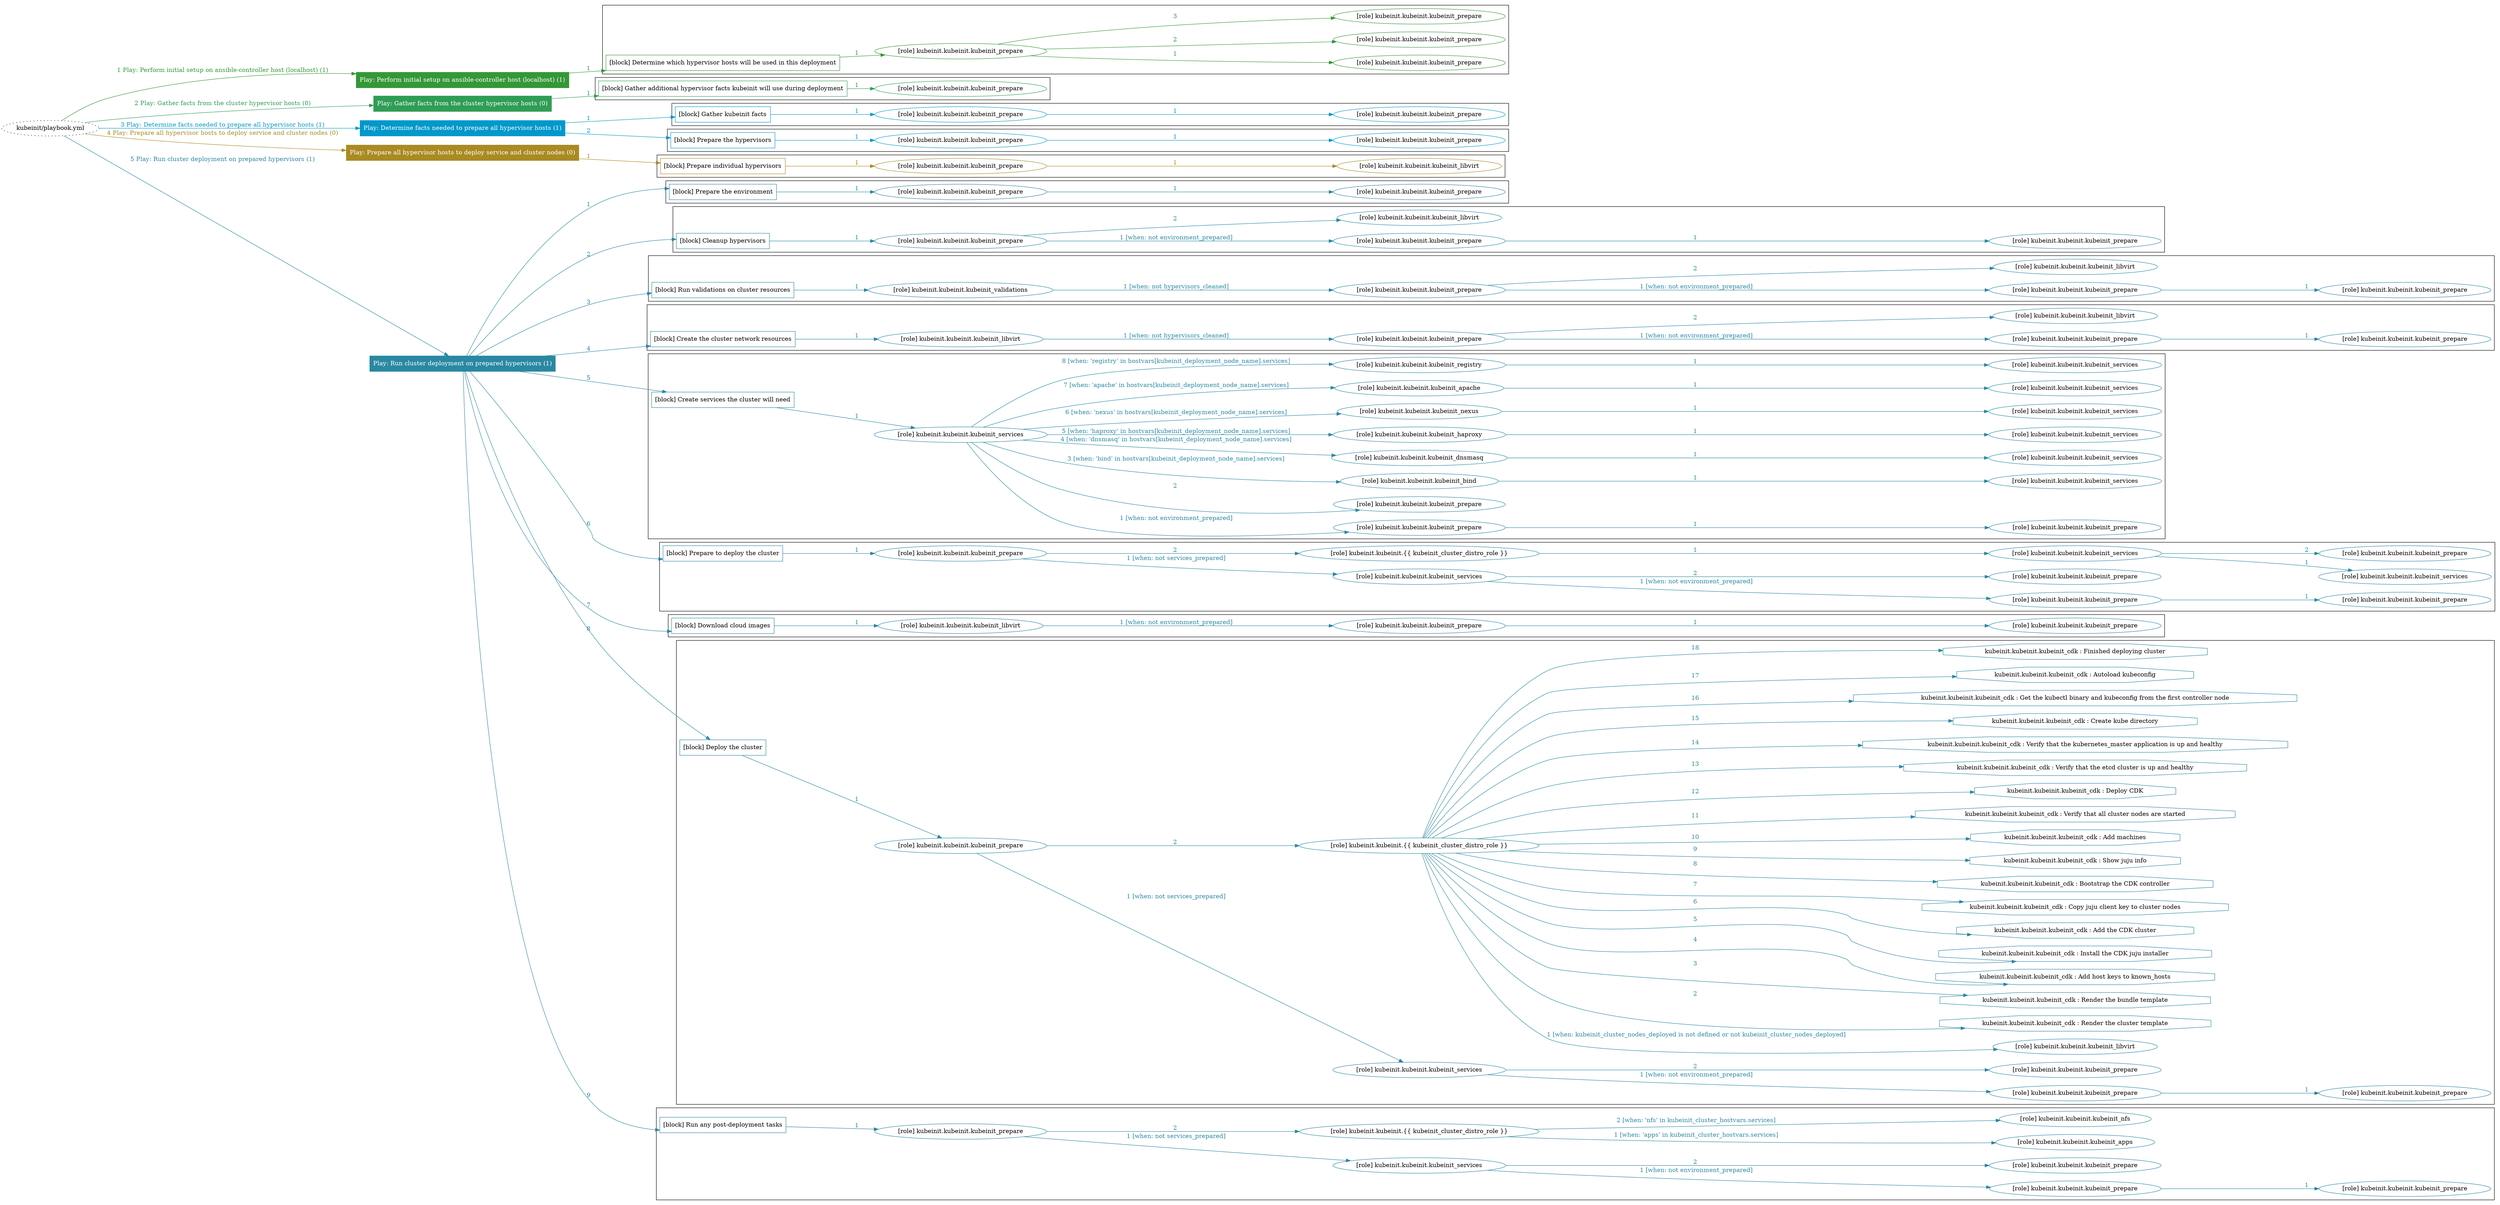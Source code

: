digraph {
	graph [concentrate=true ordering=in rankdir=LR ratio=fill]
	edge [esep=5 sep=10]
	"kubeinit/playbook.yml" [URL="/home/runner/work/kubeinit/kubeinit/kubeinit/playbook.yml" id=playbook_8eaa8357 style=dotted]
	"kubeinit/playbook.yml" -> play_f2c70545 [label="1 Play: Perform initial setup on ansible-controller host (localhost) (1)" color="#349836" fontcolor="#349836" id=edge_playbook_8eaa8357_play_f2c70545 labeltooltip="1 Play: Perform initial setup on ansible-controller host (localhost) (1)" tooltip="1 Play: Perform initial setup on ansible-controller host (localhost) (1)"]
	subgraph "Play: Perform initial setup on ansible-controller host (localhost) (1)" {
		play_f2c70545 [label="Play: Perform initial setup on ansible-controller host (localhost) (1)" URL="/home/runner/work/kubeinit/kubeinit/kubeinit/playbook.yml" color="#349836" fontcolor="#ffffff" id=play_f2c70545 shape=box style=filled tooltip=localhost]
		play_f2c70545 -> block_1b493d15 [label=1 color="#349836" fontcolor="#349836" id=edge_1_play_f2c70545_block_1b493d15 labeltooltip=1 tooltip=1]
		subgraph cluster_block_1b493d15 {
			block_1b493d15 [label="[block] Determine which hypervisor hosts will be used in this deployment" URL="/home/runner/work/kubeinit/kubeinit/kubeinit/playbook.yml" color="#349836" id=block_1b493d15 labeltooltip="Determine which hypervisor hosts will be used in this deployment" shape=box tooltip="Determine which hypervisor hosts will be used in this deployment"]
			block_1b493d15 -> role_abe9b29e [label="1 " color="#349836" fontcolor="#349836" id=edge_1_block_1b493d15_role_abe9b29e labeltooltip="1 " tooltip="1 "]
			subgraph "kubeinit.kubeinit.kubeinit_prepare" {
				role_abe9b29e [label="[role] kubeinit.kubeinit.kubeinit_prepare" URL="/home/runner/work/kubeinit/kubeinit/kubeinit/playbook.yml" color="#349836" id=role_abe9b29e tooltip="kubeinit.kubeinit.kubeinit_prepare"]
				role_abe9b29e -> role_f6e600d2 [label="1 " color="#349836" fontcolor="#349836" id=edge_1_role_abe9b29e_role_f6e600d2 labeltooltip="1 " tooltip="1 "]
				subgraph "kubeinit.kubeinit.kubeinit_prepare" {
					role_f6e600d2 [label="[role] kubeinit.kubeinit.kubeinit_prepare" URL="/home/runner/.ansible/collections/ansible_collections/kubeinit/kubeinit/roles/kubeinit_prepare/tasks/build_hypervisors_group.yml" color="#349836" id=role_f6e600d2 tooltip="kubeinit.kubeinit.kubeinit_prepare"]
				}
				role_abe9b29e -> role_5c3c893a [label="2 " color="#349836" fontcolor="#349836" id=edge_2_role_abe9b29e_role_5c3c893a labeltooltip="2 " tooltip="2 "]
				subgraph "kubeinit.kubeinit.kubeinit_prepare" {
					role_5c3c893a [label="[role] kubeinit.kubeinit.kubeinit_prepare" URL="/home/runner/.ansible/collections/ansible_collections/kubeinit/kubeinit/roles/kubeinit_prepare/tasks/build_hypervisors_group.yml" color="#349836" id=role_5c3c893a tooltip="kubeinit.kubeinit.kubeinit_prepare"]
				}
				role_abe9b29e -> role_91df1a82 [label="3 " color="#349836" fontcolor="#349836" id=edge_3_role_abe9b29e_role_91df1a82 labeltooltip="3 " tooltip="3 "]
				subgraph "kubeinit.kubeinit.kubeinit_prepare" {
					role_91df1a82 [label="[role] kubeinit.kubeinit.kubeinit_prepare" URL="/home/runner/.ansible/collections/ansible_collections/kubeinit/kubeinit/roles/kubeinit_prepare/tasks/build_hypervisors_group.yml" color="#349836" id=role_91df1a82 tooltip="kubeinit.kubeinit.kubeinit_prepare"]
				}
			}
		}
	}
	"kubeinit/playbook.yml" -> play_9034e1bf [label="2 Play: Gather facts from the cluster hypervisor hosts (0)" color="#2f9d55" fontcolor="#2f9d55" id=edge_playbook_8eaa8357_play_9034e1bf labeltooltip="2 Play: Gather facts from the cluster hypervisor hosts (0)" tooltip="2 Play: Gather facts from the cluster hypervisor hosts (0)"]
	subgraph "Play: Gather facts from the cluster hypervisor hosts (0)" {
		play_9034e1bf [label="Play: Gather facts from the cluster hypervisor hosts (0)" URL="/home/runner/work/kubeinit/kubeinit/kubeinit/playbook.yml" color="#2f9d55" fontcolor="#ffffff" id=play_9034e1bf shape=box style=filled tooltip="Play: Gather facts from the cluster hypervisor hosts (0)"]
		play_9034e1bf -> block_d4cf575c [label=1 color="#2f9d55" fontcolor="#2f9d55" id=edge_1_play_9034e1bf_block_d4cf575c labeltooltip=1 tooltip=1]
		subgraph cluster_block_d4cf575c {
			block_d4cf575c [label="[block] Gather additional hypervisor facts kubeinit will use during deployment" URL="/home/runner/work/kubeinit/kubeinit/kubeinit/playbook.yml" color="#2f9d55" id=block_d4cf575c labeltooltip="Gather additional hypervisor facts kubeinit will use during deployment" shape=box tooltip="Gather additional hypervisor facts kubeinit will use during deployment"]
			block_d4cf575c -> role_c55b62de [label="1 " color="#2f9d55" fontcolor="#2f9d55" id=edge_1_block_d4cf575c_role_c55b62de labeltooltip="1 " tooltip="1 "]
			subgraph "kubeinit.kubeinit.kubeinit_prepare" {
				role_c55b62de [label="[role] kubeinit.kubeinit.kubeinit_prepare" URL="/home/runner/work/kubeinit/kubeinit/kubeinit/playbook.yml" color="#2f9d55" id=role_c55b62de tooltip="kubeinit.kubeinit.kubeinit_prepare"]
			}
		}
	}
	"kubeinit/playbook.yml" -> play_7ece6f33 [label="3 Play: Determine facts needed to prepare all hypervisor hosts (1)" color="#0198cb" fontcolor="#0198cb" id=edge_playbook_8eaa8357_play_7ece6f33 labeltooltip="3 Play: Determine facts needed to prepare all hypervisor hosts (1)" tooltip="3 Play: Determine facts needed to prepare all hypervisor hosts (1)"]
	subgraph "Play: Determine facts needed to prepare all hypervisor hosts (1)" {
		play_7ece6f33 [label="Play: Determine facts needed to prepare all hypervisor hosts (1)" URL="/home/runner/work/kubeinit/kubeinit/kubeinit/playbook.yml" color="#0198cb" fontcolor="#ffffff" id=play_7ece6f33 shape=box style=filled tooltip=localhost]
		play_7ece6f33 -> block_2478ac7a [label=1 color="#0198cb" fontcolor="#0198cb" id=edge_1_play_7ece6f33_block_2478ac7a labeltooltip=1 tooltip=1]
		subgraph cluster_block_2478ac7a {
			block_2478ac7a [label="[block] Gather kubeinit facts" URL="/home/runner/work/kubeinit/kubeinit/kubeinit/playbook.yml" color="#0198cb" id=block_2478ac7a labeltooltip="Gather kubeinit facts" shape=box tooltip="Gather kubeinit facts"]
			block_2478ac7a -> role_eadd4dc2 [label="1 " color="#0198cb" fontcolor="#0198cb" id=edge_1_block_2478ac7a_role_eadd4dc2 labeltooltip="1 " tooltip="1 "]
			subgraph "kubeinit.kubeinit.kubeinit_prepare" {
				role_eadd4dc2 [label="[role] kubeinit.kubeinit.kubeinit_prepare" URL="/home/runner/work/kubeinit/kubeinit/kubeinit/playbook.yml" color="#0198cb" id=role_eadd4dc2 tooltip="kubeinit.kubeinit.kubeinit_prepare"]
				role_eadd4dc2 -> role_7b9eb1dd [label="1 " color="#0198cb" fontcolor="#0198cb" id=edge_1_role_eadd4dc2_role_7b9eb1dd labeltooltip="1 " tooltip="1 "]
				subgraph "kubeinit.kubeinit.kubeinit_prepare" {
					role_7b9eb1dd [label="[role] kubeinit.kubeinit.kubeinit_prepare" URL="/home/runner/.ansible/collections/ansible_collections/kubeinit/kubeinit/roles/kubeinit_prepare/tasks/gather_kubeinit_facts.yml" color="#0198cb" id=role_7b9eb1dd tooltip="kubeinit.kubeinit.kubeinit_prepare"]
				}
			}
		}
		play_7ece6f33 -> block_b18593ee [label=2 color="#0198cb" fontcolor="#0198cb" id=edge_2_play_7ece6f33_block_b18593ee labeltooltip=2 tooltip=2]
		subgraph cluster_block_b18593ee {
			block_b18593ee [label="[block] Prepare the hypervisors" URL="/home/runner/work/kubeinit/kubeinit/kubeinit/playbook.yml" color="#0198cb" id=block_b18593ee labeltooltip="Prepare the hypervisors" shape=box tooltip="Prepare the hypervisors"]
			block_b18593ee -> role_9a851952 [label="1 " color="#0198cb" fontcolor="#0198cb" id=edge_1_block_b18593ee_role_9a851952 labeltooltip="1 " tooltip="1 "]
			subgraph "kubeinit.kubeinit.kubeinit_prepare" {
				role_9a851952 [label="[role] kubeinit.kubeinit.kubeinit_prepare" URL="/home/runner/work/kubeinit/kubeinit/kubeinit/playbook.yml" color="#0198cb" id=role_9a851952 tooltip="kubeinit.kubeinit.kubeinit_prepare"]
				role_9a851952 -> role_ac5f3dd2 [label="1 " color="#0198cb" fontcolor="#0198cb" id=edge_1_role_9a851952_role_ac5f3dd2 labeltooltip="1 " tooltip="1 "]
				subgraph "kubeinit.kubeinit.kubeinit_prepare" {
					role_ac5f3dd2 [label="[role] kubeinit.kubeinit.kubeinit_prepare" URL="/home/runner/.ansible/collections/ansible_collections/kubeinit/kubeinit/roles/kubeinit_prepare/tasks/gather_kubeinit_facts.yml" color="#0198cb" id=role_ac5f3dd2 tooltip="kubeinit.kubeinit.kubeinit_prepare"]
				}
			}
		}
	}
	"kubeinit/playbook.yml" -> play_7e5a0f0f [label="4 Play: Prepare all hypervisor hosts to deploy service and cluster nodes (0)" color="#aa8a22" fontcolor="#aa8a22" id=edge_playbook_8eaa8357_play_7e5a0f0f labeltooltip="4 Play: Prepare all hypervisor hosts to deploy service and cluster nodes (0)" tooltip="4 Play: Prepare all hypervisor hosts to deploy service and cluster nodes (0)"]
	subgraph "Play: Prepare all hypervisor hosts to deploy service and cluster nodes (0)" {
		play_7e5a0f0f [label="Play: Prepare all hypervisor hosts to deploy service and cluster nodes (0)" URL="/home/runner/work/kubeinit/kubeinit/kubeinit/playbook.yml" color="#aa8a22" fontcolor="#ffffff" id=play_7e5a0f0f shape=box style=filled tooltip="Play: Prepare all hypervisor hosts to deploy service and cluster nodes (0)"]
		play_7e5a0f0f -> block_011dda3d [label=1 color="#aa8a22" fontcolor="#aa8a22" id=edge_1_play_7e5a0f0f_block_011dda3d labeltooltip=1 tooltip=1]
		subgraph cluster_block_011dda3d {
			block_011dda3d [label="[block] Prepare individual hypervisors" URL="/home/runner/work/kubeinit/kubeinit/kubeinit/playbook.yml" color="#aa8a22" id=block_011dda3d labeltooltip="Prepare individual hypervisors" shape=box tooltip="Prepare individual hypervisors"]
			block_011dda3d -> role_61859ef0 [label="1 " color="#aa8a22" fontcolor="#aa8a22" id=edge_1_block_011dda3d_role_61859ef0 labeltooltip="1 " tooltip="1 "]
			subgraph "kubeinit.kubeinit.kubeinit_prepare" {
				role_61859ef0 [label="[role] kubeinit.kubeinit.kubeinit_prepare" URL="/home/runner/work/kubeinit/kubeinit/kubeinit/playbook.yml" color="#aa8a22" id=role_61859ef0 tooltip="kubeinit.kubeinit.kubeinit_prepare"]
				role_61859ef0 -> role_f6ca7da0 [label="1 " color="#aa8a22" fontcolor="#aa8a22" id=edge_1_role_61859ef0_role_f6ca7da0 labeltooltip="1 " tooltip="1 "]
				subgraph "kubeinit.kubeinit.kubeinit_libvirt" {
					role_f6ca7da0 [label="[role] kubeinit.kubeinit.kubeinit_libvirt" URL="/home/runner/.ansible/collections/ansible_collections/kubeinit/kubeinit/roles/kubeinit_prepare/tasks/prepare_hypervisor.yml" color="#aa8a22" id=role_f6ca7da0 tooltip="kubeinit.kubeinit.kubeinit_libvirt"]
				}
			}
		}
	}
	"kubeinit/playbook.yml" -> play_16dc3b08 [label="5 Play: Run cluster deployment on prepared hypervisors (1)" color="#2a88a2" fontcolor="#2a88a2" id=edge_playbook_8eaa8357_play_16dc3b08 labeltooltip="5 Play: Run cluster deployment on prepared hypervisors (1)" tooltip="5 Play: Run cluster deployment on prepared hypervisors (1)"]
	subgraph "Play: Run cluster deployment on prepared hypervisors (1)" {
		play_16dc3b08 [label="Play: Run cluster deployment on prepared hypervisors (1)" URL="/home/runner/work/kubeinit/kubeinit/kubeinit/playbook.yml" color="#2a88a2" fontcolor="#ffffff" id=play_16dc3b08 shape=box style=filled tooltip=localhost]
		play_16dc3b08 -> block_485f7b40 [label=1 color="#2a88a2" fontcolor="#2a88a2" id=edge_1_play_16dc3b08_block_485f7b40 labeltooltip=1 tooltip=1]
		subgraph cluster_block_485f7b40 {
			block_485f7b40 [label="[block] Prepare the environment" URL="/home/runner/work/kubeinit/kubeinit/kubeinit/playbook.yml" color="#2a88a2" id=block_485f7b40 labeltooltip="Prepare the environment" shape=box tooltip="Prepare the environment"]
			block_485f7b40 -> role_55ae4f74 [label="1 " color="#2a88a2" fontcolor="#2a88a2" id=edge_1_block_485f7b40_role_55ae4f74 labeltooltip="1 " tooltip="1 "]
			subgraph "kubeinit.kubeinit.kubeinit_prepare" {
				role_55ae4f74 [label="[role] kubeinit.kubeinit.kubeinit_prepare" URL="/home/runner/work/kubeinit/kubeinit/kubeinit/playbook.yml" color="#2a88a2" id=role_55ae4f74 tooltip="kubeinit.kubeinit.kubeinit_prepare"]
				role_55ae4f74 -> role_56508544 [label="1 " color="#2a88a2" fontcolor="#2a88a2" id=edge_1_role_55ae4f74_role_56508544 labeltooltip="1 " tooltip="1 "]
				subgraph "kubeinit.kubeinit.kubeinit_prepare" {
					role_56508544 [label="[role] kubeinit.kubeinit.kubeinit_prepare" URL="/home/runner/.ansible/collections/ansible_collections/kubeinit/kubeinit/roles/kubeinit_prepare/tasks/gather_kubeinit_facts.yml" color="#2a88a2" id=role_56508544 tooltip="kubeinit.kubeinit.kubeinit_prepare"]
				}
			}
		}
		play_16dc3b08 -> block_376f3300 [label=2 color="#2a88a2" fontcolor="#2a88a2" id=edge_2_play_16dc3b08_block_376f3300 labeltooltip=2 tooltip=2]
		subgraph cluster_block_376f3300 {
			block_376f3300 [label="[block] Cleanup hypervisors" URL="/home/runner/work/kubeinit/kubeinit/kubeinit/playbook.yml" color="#2a88a2" id=block_376f3300 labeltooltip="Cleanup hypervisors" shape=box tooltip="Cleanup hypervisors"]
			block_376f3300 -> role_0b466bb9 [label="1 " color="#2a88a2" fontcolor="#2a88a2" id=edge_1_block_376f3300_role_0b466bb9 labeltooltip="1 " tooltip="1 "]
			subgraph "kubeinit.kubeinit.kubeinit_prepare" {
				role_0b466bb9 [label="[role] kubeinit.kubeinit.kubeinit_prepare" URL="/home/runner/work/kubeinit/kubeinit/kubeinit/playbook.yml" color="#2a88a2" id=role_0b466bb9 tooltip="kubeinit.kubeinit.kubeinit_prepare"]
				role_0b466bb9 -> role_7dc4bb20 [label="1 [when: not environment_prepared]" color="#2a88a2" fontcolor="#2a88a2" id=edge_1_role_0b466bb9_role_7dc4bb20 labeltooltip="1 [when: not environment_prepared]" tooltip="1 [when: not environment_prepared]"]
				subgraph "kubeinit.kubeinit.kubeinit_prepare" {
					role_7dc4bb20 [label="[role] kubeinit.kubeinit.kubeinit_prepare" URL="/home/runner/.ansible/collections/ansible_collections/kubeinit/kubeinit/roles/kubeinit_prepare/tasks/cleanup_hypervisors.yml" color="#2a88a2" id=role_7dc4bb20 tooltip="kubeinit.kubeinit.kubeinit_prepare"]
					role_7dc4bb20 -> role_16eb9740 [label="1 " color="#2a88a2" fontcolor="#2a88a2" id=edge_1_role_7dc4bb20_role_16eb9740 labeltooltip="1 " tooltip="1 "]
					subgraph "kubeinit.kubeinit.kubeinit_prepare" {
						role_16eb9740 [label="[role] kubeinit.kubeinit.kubeinit_prepare" URL="/home/runner/.ansible/collections/ansible_collections/kubeinit/kubeinit/roles/kubeinit_prepare/tasks/gather_kubeinit_facts.yml" color="#2a88a2" id=role_16eb9740 tooltip="kubeinit.kubeinit.kubeinit_prepare"]
					}
				}
				role_0b466bb9 -> role_ffad6f55 [label="2 " color="#2a88a2" fontcolor="#2a88a2" id=edge_2_role_0b466bb9_role_ffad6f55 labeltooltip="2 " tooltip="2 "]
				subgraph "kubeinit.kubeinit.kubeinit_libvirt" {
					role_ffad6f55 [label="[role] kubeinit.kubeinit.kubeinit_libvirt" URL="/home/runner/.ansible/collections/ansible_collections/kubeinit/kubeinit/roles/kubeinit_prepare/tasks/cleanup_hypervisors.yml" color="#2a88a2" id=role_ffad6f55 tooltip="kubeinit.kubeinit.kubeinit_libvirt"]
				}
			}
		}
		play_16dc3b08 -> block_dc48de97 [label=3 color="#2a88a2" fontcolor="#2a88a2" id=edge_3_play_16dc3b08_block_dc48de97 labeltooltip=3 tooltip=3]
		subgraph cluster_block_dc48de97 {
			block_dc48de97 [label="[block] Run validations on cluster resources" URL="/home/runner/work/kubeinit/kubeinit/kubeinit/playbook.yml" color="#2a88a2" id=block_dc48de97 labeltooltip="Run validations on cluster resources" shape=box tooltip="Run validations on cluster resources"]
			block_dc48de97 -> role_cbdd9c3d [label="1 " color="#2a88a2" fontcolor="#2a88a2" id=edge_1_block_dc48de97_role_cbdd9c3d labeltooltip="1 " tooltip="1 "]
			subgraph "kubeinit.kubeinit.kubeinit_validations" {
				role_cbdd9c3d [label="[role] kubeinit.kubeinit.kubeinit_validations" URL="/home/runner/work/kubeinit/kubeinit/kubeinit/playbook.yml" color="#2a88a2" id=role_cbdd9c3d tooltip="kubeinit.kubeinit.kubeinit_validations"]
				role_cbdd9c3d -> role_713f7053 [label="1 [when: not hypervisors_cleaned]" color="#2a88a2" fontcolor="#2a88a2" id=edge_1_role_cbdd9c3d_role_713f7053 labeltooltip="1 [when: not hypervisors_cleaned]" tooltip="1 [when: not hypervisors_cleaned]"]
				subgraph "kubeinit.kubeinit.kubeinit_prepare" {
					role_713f7053 [label="[role] kubeinit.kubeinit.kubeinit_prepare" URL="/home/runner/.ansible/collections/ansible_collections/kubeinit/kubeinit/roles/kubeinit_validations/tasks/main.yml" color="#2a88a2" id=role_713f7053 tooltip="kubeinit.kubeinit.kubeinit_prepare"]
					role_713f7053 -> role_05302a27 [label="1 [when: not environment_prepared]" color="#2a88a2" fontcolor="#2a88a2" id=edge_1_role_713f7053_role_05302a27 labeltooltip="1 [when: not environment_prepared]" tooltip="1 [when: not environment_prepared]"]
					subgraph "kubeinit.kubeinit.kubeinit_prepare" {
						role_05302a27 [label="[role] kubeinit.kubeinit.kubeinit_prepare" URL="/home/runner/.ansible/collections/ansible_collections/kubeinit/kubeinit/roles/kubeinit_prepare/tasks/cleanup_hypervisors.yml" color="#2a88a2" id=role_05302a27 tooltip="kubeinit.kubeinit.kubeinit_prepare"]
						role_05302a27 -> role_5d99a192 [label="1 " color="#2a88a2" fontcolor="#2a88a2" id=edge_1_role_05302a27_role_5d99a192 labeltooltip="1 " tooltip="1 "]
						subgraph "kubeinit.kubeinit.kubeinit_prepare" {
							role_5d99a192 [label="[role] kubeinit.kubeinit.kubeinit_prepare" URL="/home/runner/.ansible/collections/ansible_collections/kubeinit/kubeinit/roles/kubeinit_prepare/tasks/gather_kubeinit_facts.yml" color="#2a88a2" id=role_5d99a192 tooltip="kubeinit.kubeinit.kubeinit_prepare"]
						}
					}
					role_713f7053 -> role_8194e3d7 [label="2 " color="#2a88a2" fontcolor="#2a88a2" id=edge_2_role_713f7053_role_8194e3d7 labeltooltip="2 " tooltip="2 "]
					subgraph "kubeinit.kubeinit.kubeinit_libvirt" {
						role_8194e3d7 [label="[role] kubeinit.kubeinit.kubeinit_libvirt" URL="/home/runner/.ansible/collections/ansible_collections/kubeinit/kubeinit/roles/kubeinit_prepare/tasks/cleanup_hypervisors.yml" color="#2a88a2" id=role_8194e3d7 tooltip="kubeinit.kubeinit.kubeinit_libvirt"]
					}
				}
			}
		}
		play_16dc3b08 -> block_fb71eb88 [label=4 color="#2a88a2" fontcolor="#2a88a2" id=edge_4_play_16dc3b08_block_fb71eb88 labeltooltip=4 tooltip=4]
		subgraph cluster_block_fb71eb88 {
			block_fb71eb88 [label="[block] Create the cluster network resources" URL="/home/runner/work/kubeinit/kubeinit/kubeinit/playbook.yml" color="#2a88a2" id=block_fb71eb88 labeltooltip="Create the cluster network resources" shape=box tooltip="Create the cluster network resources"]
			block_fb71eb88 -> role_31256f3d [label="1 " color="#2a88a2" fontcolor="#2a88a2" id=edge_1_block_fb71eb88_role_31256f3d labeltooltip="1 " tooltip="1 "]
			subgraph "kubeinit.kubeinit.kubeinit_libvirt" {
				role_31256f3d [label="[role] kubeinit.kubeinit.kubeinit_libvirt" URL="/home/runner/work/kubeinit/kubeinit/kubeinit/playbook.yml" color="#2a88a2" id=role_31256f3d tooltip="kubeinit.kubeinit.kubeinit_libvirt"]
				role_31256f3d -> role_d355dc48 [label="1 [when: not hypervisors_cleaned]" color="#2a88a2" fontcolor="#2a88a2" id=edge_1_role_31256f3d_role_d355dc48 labeltooltip="1 [when: not hypervisors_cleaned]" tooltip="1 [when: not hypervisors_cleaned]"]
				subgraph "kubeinit.kubeinit.kubeinit_prepare" {
					role_d355dc48 [label="[role] kubeinit.kubeinit.kubeinit_prepare" URL="/home/runner/.ansible/collections/ansible_collections/kubeinit/kubeinit/roles/kubeinit_libvirt/tasks/create_network.yml" color="#2a88a2" id=role_d355dc48 tooltip="kubeinit.kubeinit.kubeinit_prepare"]
					role_d355dc48 -> role_882c03db [label="1 [when: not environment_prepared]" color="#2a88a2" fontcolor="#2a88a2" id=edge_1_role_d355dc48_role_882c03db labeltooltip="1 [when: not environment_prepared]" tooltip="1 [when: not environment_prepared]"]
					subgraph "kubeinit.kubeinit.kubeinit_prepare" {
						role_882c03db [label="[role] kubeinit.kubeinit.kubeinit_prepare" URL="/home/runner/.ansible/collections/ansible_collections/kubeinit/kubeinit/roles/kubeinit_prepare/tasks/cleanup_hypervisors.yml" color="#2a88a2" id=role_882c03db tooltip="kubeinit.kubeinit.kubeinit_prepare"]
						role_882c03db -> role_11ecaa78 [label="1 " color="#2a88a2" fontcolor="#2a88a2" id=edge_1_role_882c03db_role_11ecaa78 labeltooltip="1 " tooltip="1 "]
						subgraph "kubeinit.kubeinit.kubeinit_prepare" {
							role_11ecaa78 [label="[role] kubeinit.kubeinit.kubeinit_prepare" URL="/home/runner/.ansible/collections/ansible_collections/kubeinit/kubeinit/roles/kubeinit_prepare/tasks/gather_kubeinit_facts.yml" color="#2a88a2" id=role_11ecaa78 tooltip="kubeinit.kubeinit.kubeinit_prepare"]
						}
					}
					role_d355dc48 -> role_f22e49df [label="2 " color="#2a88a2" fontcolor="#2a88a2" id=edge_2_role_d355dc48_role_f22e49df labeltooltip="2 " tooltip="2 "]
					subgraph "kubeinit.kubeinit.kubeinit_libvirt" {
						role_f22e49df [label="[role] kubeinit.kubeinit.kubeinit_libvirt" URL="/home/runner/.ansible/collections/ansible_collections/kubeinit/kubeinit/roles/kubeinit_prepare/tasks/cleanup_hypervisors.yml" color="#2a88a2" id=role_f22e49df tooltip="kubeinit.kubeinit.kubeinit_libvirt"]
					}
				}
			}
		}
		play_16dc3b08 -> block_c809a70e [label=5 color="#2a88a2" fontcolor="#2a88a2" id=edge_5_play_16dc3b08_block_c809a70e labeltooltip=5 tooltip=5]
		subgraph cluster_block_c809a70e {
			block_c809a70e [label="[block] Create services the cluster will need" URL="/home/runner/work/kubeinit/kubeinit/kubeinit/playbook.yml" color="#2a88a2" id=block_c809a70e labeltooltip="Create services the cluster will need" shape=box tooltip="Create services the cluster will need"]
			block_c809a70e -> role_b893f366 [label="1 " color="#2a88a2" fontcolor="#2a88a2" id=edge_1_block_c809a70e_role_b893f366 labeltooltip="1 " tooltip="1 "]
			subgraph "kubeinit.kubeinit.kubeinit_services" {
				role_b893f366 [label="[role] kubeinit.kubeinit.kubeinit_services" URL="/home/runner/work/kubeinit/kubeinit/kubeinit/playbook.yml" color="#2a88a2" id=role_b893f366 tooltip="kubeinit.kubeinit.kubeinit_services"]
				role_b893f366 -> role_fc499a5f [label="1 [when: not environment_prepared]" color="#2a88a2" fontcolor="#2a88a2" id=edge_1_role_b893f366_role_fc499a5f labeltooltip="1 [when: not environment_prepared]" tooltip="1 [when: not environment_prepared]"]
				subgraph "kubeinit.kubeinit.kubeinit_prepare" {
					role_fc499a5f [label="[role] kubeinit.kubeinit.kubeinit_prepare" URL="/home/runner/.ansible/collections/ansible_collections/kubeinit/kubeinit/roles/kubeinit_services/tasks/main.yml" color="#2a88a2" id=role_fc499a5f tooltip="kubeinit.kubeinit.kubeinit_prepare"]
					role_fc499a5f -> role_645eecfd [label="1 " color="#2a88a2" fontcolor="#2a88a2" id=edge_1_role_fc499a5f_role_645eecfd labeltooltip="1 " tooltip="1 "]
					subgraph "kubeinit.kubeinit.kubeinit_prepare" {
						role_645eecfd [label="[role] kubeinit.kubeinit.kubeinit_prepare" URL="/home/runner/.ansible/collections/ansible_collections/kubeinit/kubeinit/roles/kubeinit_prepare/tasks/gather_kubeinit_facts.yml" color="#2a88a2" id=role_645eecfd tooltip="kubeinit.kubeinit.kubeinit_prepare"]
					}
				}
				role_b893f366 -> role_3adfced6 [label="2 " color="#2a88a2" fontcolor="#2a88a2" id=edge_2_role_b893f366_role_3adfced6 labeltooltip="2 " tooltip="2 "]
				subgraph "kubeinit.kubeinit.kubeinit_prepare" {
					role_3adfced6 [label="[role] kubeinit.kubeinit.kubeinit_prepare" URL="/home/runner/.ansible/collections/ansible_collections/kubeinit/kubeinit/roles/kubeinit_services/tasks/00_create_service_pod.yml" color="#2a88a2" id=role_3adfced6 tooltip="kubeinit.kubeinit.kubeinit_prepare"]
				}
				role_b893f366 -> role_2b194818 [label="3 [when: 'bind' in hostvars[kubeinit_deployment_node_name].services]" color="#2a88a2" fontcolor="#2a88a2" id=edge_3_role_b893f366_role_2b194818 labeltooltip="3 [when: 'bind' in hostvars[kubeinit_deployment_node_name].services]" tooltip="3 [when: 'bind' in hostvars[kubeinit_deployment_node_name].services]"]
				subgraph "kubeinit.kubeinit.kubeinit_bind" {
					role_2b194818 [label="[role] kubeinit.kubeinit.kubeinit_bind" URL="/home/runner/.ansible/collections/ansible_collections/kubeinit/kubeinit/roles/kubeinit_services/tasks/start_services_containers.yml" color="#2a88a2" id=role_2b194818 tooltip="kubeinit.kubeinit.kubeinit_bind"]
					role_2b194818 -> role_9fb21e83 [label="1 " color="#2a88a2" fontcolor="#2a88a2" id=edge_1_role_2b194818_role_9fb21e83 labeltooltip="1 " tooltip="1 "]
					subgraph "kubeinit.kubeinit.kubeinit_services" {
						role_9fb21e83 [label="[role] kubeinit.kubeinit.kubeinit_services" URL="/home/runner/.ansible/collections/ansible_collections/kubeinit/kubeinit/roles/kubeinit_bind/tasks/main.yml" color="#2a88a2" id=role_9fb21e83 tooltip="kubeinit.kubeinit.kubeinit_services"]
					}
				}
				role_b893f366 -> role_6b3945ae [label="4 [when: 'dnsmasq' in hostvars[kubeinit_deployment_node_name].services]" color="#2a88a2" fontcolor="#2a88a2" id=edge_4_role_b893f366_role_6b3945ae labeltooltip="4 [when: 'dnsmasq' in hostvars[kubeinit_deployment_node_name].services]" tooltip="4 [when: 'dnsmasq' in hostvars[kubeinit_deployment_node_name].services]"]
				subgraph "kubeinit.kubeinit.kubeinit_dnsmasq" {
					role_6b3945ae [label="[role] kubeinit.kubeinit.kubeinit_dnsmasq" URL="/home/runner/.ansible/collections/ansible_collections/kubeinit/kubeinit/roles/kubeinit_services/tasks/start_services_containers.yml" color="#2a88a2" id=role_6b3945ae tooltip="kubeinit.kubeinit.kubeinit_dnsmasq"]
					role_6b3945ae -> role_d8844f86 [label="1 " color="#2a88a2" fontcolor="#2a88a2" id=edge_1_role_6b3945ae_role_d8844f86 labeltooltip="1 " tooltip="1 "]
					subgraph "kubeinit.kubeinit.kubeinit_services" {
						role_d8844f86 [label="[role] kubeinit.kubeinit.kubeinit_services" URL="/home/runner/.ansible/collections/ansible_collections/kubeinit/kubeinit/roles/kubeinit_dnsmasq/tasks/main.yml" color="#2a88a2" id=role_d8844f86 tooltip="kubeinit.kubeinit.kubeinit_services"]
					}
				}
				role_b893f366 -> role_337ce5e7 [label="5 [when: 'haproxy' in hostvars[kubeinit_deployment_node_name].services]" color="#2a88a2" fontcolor="#2a88a2" id=edge_5_role_b893f366_role_337ce5e7 labeltooltip="5 [when: 'haproxy' in hostvars[kubeinit_deployment_node_name].services]" tooltip="5 [when: 'haproxy' in hostvars[kubeinit_deployment_node_name].services]"]
				subgraph "kubeinit.kubeinit.kubeinit_haproxy" {
					role_337ce5e7 [label="[role] kubeinit.kubeinit.kubeinit_haproxy" URL="/home/runner/.ansible/collections/ansible_collections/kubeinit/kubeinit/roles/kubeinit_services/tasks/start_services_containers.yml" color="#2a88a2" id=role_337ce5e7 tooltip="kubeinit.kubeinit.kubeinit_haproxy"]
					role_337ce5e7 -> role_b354e7a3 [label="1 " color="#2a88a2" fontcolor="#2a88a2" id=edge_1_role_337ce5e7_role_b354e7a3 labeltooltip="1 " tooltip="1 "]
					subgraph "kubeinit.kubeinit.kubeinit_services" {
						role_b354e7a3 [label="[role] kubeinit.kubeinit.kubeinit_services" URL="/home/runner/.ansible/collections/ansible_collections/kubeinit/kubeinit/roles/kubeinit_haproxy/tasks/main.yml" color="#2a88a2" id=role_b354e7a3 tooltip="kubeinit.kubeinit.kubeinit_services"]
					}
				}
				role_b893f366 -> role_f4e38d2a [label="6 [when: 'nexus' in hostvars[kubeinit_deployment_node_name].services]" color="#2a88a2" fontcolor="#2a88a2" id=edge_6_role_b893f366_role_f4e38d2a labeltooltip="6 [when: 'nexus' in hostvars[kubeinit_deployment_node_name].services]" tooltip="6 [when: 'nexus' in hostvars[kubeinit_deployment_node_name].services]"]
				subgraph "kubeinit.kubeinit.kubeinit_nexus" {
					role_f4e38d2a [label="[role] kubeinit.kubeinit.kubeinit_nexus" URL="/home/runner/.ansible/collections/ansible_collections/kubeinit/kubeinit/roles/kubeinit_services/tasks/start_services_containers.yml" color="#2a88a2" id=role_f4e38d2a tooltip="kubeinit.kubeinit.kubeinit_nexus"]
					role_f4e38d2a -> role_98e446bf [label="1 " color="#2a88a2" fontcolor="#2a88a2" id=edge_1_role_f4e38d2a_role_98e446bf labeltooltip="1 " tooltip="1 "]
					subgraph "kubeinit.kubeinit.kubeinit_services" {
						role_98e446bf [label="[role] kubeinit.kubeinit.kubeinit_services" URL="/home/runner/.ansible/collections/ansible_collections/kubeinit/kubeinit/roles/kubeinit_nexus/tasks/main.yml" color="#2a88a2" id=role_98e446bf tooltip="kubeinit.kubeinit.kubeinit_services"]
					}
				}
				role_b893f366 -> role_fff40e72 [label="7 [when: 'apache' in hostvars[kubeinit_deployment_node_name].services]" color="#2a88a2" fontcolor="#2a88a2" id=edge_7_role_b893f366_role_fff40e72 labeltooltip="7 [when: 'apache' in hostvars[kubeinit_deployment_node_name].services]" tooltip="7 [when: 'apache' in hostvars[kubeinit_deployment_node_name].services]"]
				subgraph "kubeinit.kubeinit.kubeinit_apache" {
					role_fff40e72 [label="[role] kubeinit.kubeinit.kubeinit_apache" URL="/home/runner/.ansible/collections/ansible_collections/kubeinit/kubeinit/roles/kubeinit_services/tasks/start_services_containers.yml" color="#2a88a2" id=role_fff40e72 tooltip="kubeinit.kubeinit.kubeinit_apache"]
					role_fff40e72 -> role_53f69a58 [label="1 " color="#2a88a2" fontcolor="#2a88a2" id=edge_1_role_fff40e72_role_53f69a58 labeltooltip="1 " tooltip="1 "]
					subgraph "kubeinit.kubeinit.kubeinit_services" {
						role_53f69a58 [label="[role] kubeinit.kubeinit.kubeinit_services" URL="/home/runner/.ansible/collections/ansible_collections/kubeinit/kubeinit/roles/kubeinit_apache/tasks/main.yml" color="#2a88a2" id=role_53f69a58 tooltip="kubeinit.kubeinit.kubeinit_services"]
					}
				}
				role_b893f366 -> role_0e8073d2 [label="8 [when: 'registry' in hostvars[kubeinit_deployment_node_name].services]" color="#2a88a2" fontcolor="#2a88a2" id=edge_8_role_b893f366_role_0e8073d2 labeltooltip="8 [when: 'registry' in hostvars[kubeinit_deployment_node_name].services]" tooltip="8 [when: 'registry' in hostvars[kubeinit_deployment_node_name].services]"]
				subgraph "kubeinit.kubeinit.kubeinit_registry" {
					role_0e8073d2 [label="[role] kubeinit.kubeinit.kubeinit_registry" URL="/home/runner/.ansible/collections/ansible_collections/kubeinit/kubeinit/roles/kubeinit_services/tasks/start_services_containers.yml" color="#2a88a2" id=role_0e8073d2 tooltip="kubeinit.kubeinit.kubeinit_registry"]
					role_0e8073d2 -> role_d9b53875 [label="1 " color="#2a88a2" fontcolor="#2a88a2" id=edge_1_role_0e8073d2_role_d9b53875 labeltooltip="1 " tooltip="1 "]
					subgraph "kubeinit.kubeinit.kubeinit_services" {
						role_d9b53875 [label="[role] kubeinit.kubeinit.kubeinit_services" URL="/home/runner/.ansible/collections/ansible_collections/kubeinit/kubeinit/roles/kubeinit_registry/tasks/main.yml" color="#2a88a2" id=role_d9b53875 tooltip="kubeinit.kubeinit.kubeinit_services"]
					}
				}
			}
		}
		play_16dc3b08 -> block_1ccd36c3 [label=6 color="#2a88a2" fontcolor="#2a88a2" id=edge_6_play_16dc3b08_block_1ccd36c3 labeltooltip=6 tooltip=6]
		subgraph cluster_block_1ccd36c3 {
			block_1ccd36c3 [label="[block] Prepare to deploy the cluster" URL="/home/runner/work/kubeinit/kubeinit/kubeinit/playbook.yml" color="#2a88a2" id=block_1ccd36c3 labeltooltip="Prepare to deploy the cluster" shape=box tooltip="Prepare to deploy the cluster"]
			block_1ccd36c3 -> role_826a76cc [label="1 " color="#2a88a2" fontcolor="#2a88a2" id=edge_1_block_1ccd36c3_role_826a76cc labeltooltip="1 " tooltip="1 "]
			subgraph "kubeinit.kubeinit.kubeinit_prepare" {
				role_826a76cc [label="[role] kubeinit.kubeinit.kubeinit_prepare" URL="/home/runner/work/kubeinit/kubeinit/kubeinit/playbook.yml" color="#2a88a2" id=role_826a76cc tooltip="kubeinit.kubeinit.kubeinit_prepare"]
				role_826a76cc -> role_687a53bc [label="1 [when: not services_prepared]" color="#2a88a2" fontcolor="#2a88a2" id=edge_1_role_826a76cc_role_687a53bc labeltooltip="1 [when: not services_prepared]" tooltip="1 [when: not services_prepared]"]
				subgraph "kubeinit.kubeinit.kubeinit_services" {
					role_687a53bc [label="[role] kubeinit.kubeinit.kubeinit_services" URL="/home/runner/.ansible/collections/ansible_collections/kubeinit/kubeinit/roles/kubeinit_prepare/tasks/prepare_cluster.yml" color="#2a88a2" id=role_687a53bc tooltip="kubeinit.kubeinit.kubeinit_services"]
					role_687a53bc -> role_51c625e2 [label="1 [when: not environment_prepared]" color="#2a88a2" fontcolor="#2a88a2" id=edge_1_role_687a53bc_role_51c625e2 labeltooltip="1 [when: not environment_prepared]" tooltip="1 [when: not environment_prepared]"]
					subgraph "kubeinit.kubeinit.kubeinit_prepare" {
						role_51c625e2 [label="[role] kubeinit.kubeinit.kubeinit_prepare" URL="/home/runner/.ansible/collections/ansible_collections/kubeinit/kubeinit/roles/kubeinit_services/tasks/prepare_services.yml" color="#2a88a2" id=role_51c625e2 tooltip="kubeinit.kubeinit.kubeinit_prepare"]
						role_51c625e2 -> role_43d36808 [label="1 " color="#2a88a2" fontcolor="#2a88a2" id=edge_1_role_51c625e2_role_43d36808 labeltooltip="1 " tooltip="1 "]
						subgraph "kubeinit.kubeinit.kubeinit_prepare" {
							role_43d36808 [label="[role] kubeinit.kubeinit.kubeinit_prepare" URL="/home/runner/.ansible/collections/ansible_collections/kubeinit/kubeinit/roles/kubeinit_prepare/tasks/gather_kubeinit_facts.yml" color="#2a88a2" id=role_43d36808 tooltip="kubeinit.kubeinit.kubeinit_prepare"]
						}
					}
					role_687a53bc -> role_85143d19 [label="2 " color="#2a88a2" fontcolor="#2a88a2" id=edge_2_role_687a53bc_role_85143d19 labeltooltip="2 " tooltip="2 "]
					subgraph "kubeinit.kubeinit.kubeinit_prepare" {
						role_85143d19 [label="[role] kubeinit.kubeinit.kubeinit_prepare" URL="/home/runner/.ansible/collections/ansible_collections/kubeinit/kubeinit/roles/kubeinit_services/tasks/prepare_services.yml" color="#2a88a2" id=role_85143d19 tooltip="kubeinit.kubeinit.kubeinit_prepare"]
					}
				}
				role_826a76cc -> role_578b583a [label="2 " color="#2a88a2" fontcolor="#2a88a2" id=edge_2_role_826a76cc_role_578b583a labeltooltip="2 " tooltip="2 "]
				subgraph "kubeinit.kubeinit.{{ kubeinit_cluster_distro_role }}" {
					role_578b583a [label="[role] kubeinit.kubeinit.{{ kubeinit_cluster_distro_role }}" URL="/home/runner/.ansible/collections/ansible_collections/kubeinit/kubeinit/roles/kubeinit_prepare/tasks/prepare_cluster.yml" color="#2a88a2" id=role_578b583a tooltip="kubeinit.kubeinit.{{ kubeinit_cluster_distro_role }}"]
					role_578b583a -> role_fa12745d [label="1 " color="#2a88a2" fontcolor="#2a88a2" id=edge_1_role_578b583a_role_fa12745d labeltooltip="1 " tooltip="1 "]
					subgraph "kubeinit.kubeinit.kubeinit_services" {
						role_fa12745d [label="[role] kubeinit.kubeinit.kubeinit_services" URL="/home/runner/.ansible/collections/ansible_collections/kubeinit/kubeinit/roles/kubeinit_cdk/tasks/prepare_cluster.yml" color="#2a88a2" id=role_fa12745d tooltip="kubeinit.kubeinit.kubeinit_services"]
						role_fa12745d -> role_24acfd94 [label="1 " color="#2a88a2" fontcolor="#2a88a2" id=edge_1_role_fa12745d_role_24acfd94 labeltooltip="1 " tooltip="1 "]
						subgraph "kubeinit.kubeinit.kubeinit_services" {
							role_24acfd94 [label="[role] kubeinit.kubeinit.kubeinit_services" URL="/home/runner/.ansible/collections/ansible_collections/kubeinit/kubeinit/roles/kubeinit_services/tasks/create_provision_container.yml" color="#2a88a2" id=role_24acfd94 tooltip="kubeinit.kubeinit.kubeinit_services"]
						}
						role_fa12745d -> role_3af69120 [label="2 " color="#2a88a2" fontcolor="#2a88a2" id=edge_2_role_fa12745d_role_3af69120 labeltooltip="2 " tooltip="2 "]
						subgraph "kubeinit.kubeinit.kubeinit_prepare" {
							role_3af69120 [label="[role] kubeinit.kubeinit.kubeinit_prepare" URL="/home/runner/.ansible/collections/ansible_collections/kubeinit/kubeinit/roles/kubeinit_services/tasks/create_provision_container.yml" color="#2a88a2" id=role_3af69120 tooltip="kubeinit.kubeinit.kubeinit_prepare"]
						}
					}
				}
			}
		}
		play_16dc3b08 -> block_224ba301 [label=7 color="#2a88a2" fontcolor="#2a88a2" id=edge_7_play_16dc3b08_block_224ba301 labeltooltip=7 tooltip=7]
		subgraph cluster_block_224ba301 {
			block_224ba301 [label="[block] Download cloud images" URL="/home/runner/work/kubeinit/kubeinit/kubeinit/playbook.yml" color="#2a88a2" id=block_224ba301 labeltooltip="Download cloud images" shape=box tooltip="Download cloud images"]
			block_224ba301 -> role_41f71d00 [label="1 " color="#2a88a2" fontcolor="#2a88a2" id=edge_1_block_224ba301_role_41f71d00 labeltooltip="1 " tooltip="1 "]
			subgraph "kubeinit.kubeinit.kubeinit_libvirt" {
				role_41f71d00 [label="[role] kubeinit.kubeinit.kubeinit_libvirt" URL="/home/runner/work/kubeinit/kubeinit/kubeinit/playbook.yml" color="#2a88a2" id=role_41f71d00 tooltip="kubeinit.kubeinit.kubeinit_libvirt"]
				role_41f71d00 -> role_2592d864 [label="1 [when: not environment_prepared]" color="#2a88a2" fontcolor="#2a88a2" id=edge_1_role_41f71d00_role_2592d864 labeltooltip="1 [when: not environment_prepared]" tooltip="1 [when: not environment_prepared]"]
				subgraph "kubeinit.kubeinit.kubeinit_prepare" {
					role_2592d864 [label="[role] kubeinit.kubeinit.kubeinit_prepare" URL="/home/runner/.ansible/collections/ansible_collections/kubeinit/kubeinit/roles/kubeinit_libvirt/tasks/download_cloud_images.yml" color="#2a88a2" id=role_2592d864 tooltip="kubeinit.kubeinit.kubeinit_prepare"]
					role_2592d864 -> role_69501315 [label="1 " color="#2a88a2" fontcolor="#2a88a2" id=edge_1_role_2592d864_role_69501315 labeltooltip="1 " tooltip="1 "]
					subgraph "kubeinit.kubeinit.kubeinit_prepare" {
						role_69501315 [label="[role] kubeinit.kubeinit.kubeinit_prepare" URL="/home/runner/.ansible/collections/ansible_collections/kubeinit/kubeinit/roles/kubeinit_prepare/tasks/gather_kubeinit_facts.yml" color="#2a88a2" id=role_69501315 tooltip="kubeinit.kubeinit.kubeinit_prepare"]
					}
				}
			}
		}
		play_16dc3b08 -> block_39275a24 [label=8 color="#2a88a2" fontcolor="#2a88a2" id=edge_8_play_16dc3b08_block_39275a24 labeltooltip=8 tooltip=8]
		subgraph cluster_block_39275a24 {
			block_39275a24 [label="[block] Deploy the cluster" URL="/home/runner/work/kubeinit/kubeinit/kubeinit/playbook.yml" color="#2a88a2" id=block_39275a24 labeltooltip="Deploy the cluster" shape=box tooltip="Deploy the cluster"]
			block_39275a24 -> role_b1251c6a [label="1 " color="#2a88a2" fontcolor="#2a88a2" id=edge_1_block_39275a24_role_b1251c6a labeltooltip="1 " tooltip="1 "]
			subgraph "kubeinit.kubeinit.kubeinit_prepare" {
				role_b1251c6a [label="[role] kubeinit.kubeinit.kubeinit_prepare" URL="/home/runner/work/kubeinit/kubeinit/kubeinit/playbook.yml" color="#2a88a2" id=role_b1251c6a tooltip="kubeinit.kubeinit.kubeinit_prepare"]
				role_b1251c6a -> role_0b61ad7b [label="1 [when: not services_prepared]" color="#2a88a2" fontcolor="#2a88a2" id=edge_1_role_b1251c6a_role_0b61ad7b labeltooltip="1 [when: not services_prepared]" tooltip="1 [when: not services_prepared]"]
				subgraph "kubeinit.kubeinit.kubeinit_services" {
					role_0b61ad7b [label="[role] kubeinit.kubeinit.kubeinit_services" URL="/home/runner/.ansible/collections/ansible_collections/kubeinit/kubeinit/roles/kubeinit_prepare/tasks/deploy_cluster.yml" color="#2a88a2" id=role_0b61ad7b tooltip="kubeinit.kubeinit.kubeinit_services"]
					role_0b61ad7b -> role_09ebe691 [label="1 [when: not environment_prepared]" color="#2a88a2" fontcolor="#2a88a2" id=edge_1_role_0b61ad7b_role_09ebe691 labeltooltip="1 [when: not environment_prepared]" tooltip="1 [when: not environment_prepared]"]
					subgraph "kubeinit.kubeinit.kubeinit_prepare" {
						role_09ebe691 [label="[role] kubeinit.kubeinit.kubeinit_prepare" URL="/home/runner/.ansible/collections/ansible_collections/kubeinit/kubeinit/roles/kubeinit_services/tasks/prepare_services.yml" color="#2a88a2" id=role_09ebe691 tooltip="kubeinit.kubeinit.kubeinit_prepare"]
						role_09ebe691 -> role_c5379263 [label="1 " color="#2a88a2" fontcolor="#2a88a2" id=edge_1_role_09ebe691_role_c5379263 labeltooltip="1 " tooltip="1 "]
						subgraph "kubeinit.kubeinit.kubeinit_prepare" {
							role_c5379263 [label="[role] kubeinit.kubeinit.kubeinit_prepare" URL="/home/runner/.ansible/collections/ansible_collections/kubeinit/kubeinit/roles/kubeinit_prepare/tasks/gather_kubeinit_facts.yml" color="#2a88a2" id=role_c5379263 tooltip="kubeinit.kubeinit.kubeinit_prepare"]
						}
					}
					role_0b61ad7b -> role_8b924abd [label="2 " color="#2a88a2" fontcolor="#2a88a2" id=edge_2_role_0b61ad7b_role_8b924abd labeltooltip="2 " tooltip="2 "]
					subgraph "kubeinit.kubeinit.kubeinit_prepare" {
						role_8b924abd [label="[role] kubeinit.kubeinit.kubeinit_prepare" URL="/home/runner/.ansible/collections/ansible_collections/kubeinit/kubeinit/roles/kubeinit_services/tasks/prepare_services.yml" color="#2a88a2" id=role_8b924abd tooltip="kubeinit.kubeinit.kubeinit_prepare"]
					}
				}
				role_b1251c6a -> role_1a47cbfe [label="2 " color="#2a88a2" fontcolor="#2a88a2" id=edge_2_role_b1251c6a_role_1a47cbfe labeltooltip="2 " tooltip="2 "]
				subgraph "kubeinit.kubeinit.{{ kubeinit_cluster_distro_role }}" {
					role_1a47cbfe [label="[role] kubeinit.kubeinit.{{ kubeinit_cluster_distro_role }}" URL="/home/runner/.ansible/collections/ansible_collections/kubeinit/kubeinit/roles/kubeinit_prepare/tasks/deploy_cluster.yml" color="#2a88a2" id=role_1a47cbfe tooltip="kubeinit.kubeinit.{{ kubeinit_cluster_distro_role }}"]
					role_1a47cbfe -> role_c3f4afb6 [label="1 [when: kubeinit_cluster_nodes_deployed is not defined or not kubeinit_cluster_nodes_deployed]" color="#2a88a2" fontcolor="#2a88a2" id=edge_1_role_1a47cbfe_role_c3f4afb6 labeltooltip="1 [when: kubeinit_cluster_nodes_deployed is not defined or not kubeinit_cluster_nodes_deployed]" tooltip="1 [when: kubeinit_cluster_nodes_deployed is not defined or not kubeinit_cluster_nodes_deployed]"]
					subgraph "kubeinit.kubeinit.kubeinit_libvirt" {
						role_c3f4afb6 [label="[role] kubeinit.kubeinit.kubeinit_libvirt" URL="/home/runner/.ansible/collections/ansible_collections/kubeinit/kubeinit/roles/kubeinit_cdk/tasks/main.yml" color="#2a88a2" id=role_c3f4afb6 tooltip="kubeinit.kubeinit.kubeinit_libvirt"]
					}
					task_7a5221d8 [label="kubeinit.kubeinit.kubeinit_cdk : Render the cluster template" URL="/home/runner/.ansible/collections/ansible_collections/kubeinit/kubeinit/roles/kubeinit_cdk/tasks/main.yml" color="#2a88a2" id=task_7a5221d8 shape=octagon tooltip="kubeinit.kubeinit.kubeinit_cdk : Render the cluster template"]
					role_1a47cbfe -> task_7a5221d8 [label="2 " color="#2a88a2" fontcolor="#2a88a2" id=edge_2_role_1a47cbfe_task_7a5221d8 labeltooltip="2 " tooltip="2 "]
					task_c333c0d7 [label="kubeinit.kubeinit.kubeinit_cdk : Render the bundle template" URL="/home/runner/.ansible/collections/ansible_collections/kubeinit/kubeinit/roles/kubeinit_cdk/tasks/main.yml" color="#2a88a2" id=task_c333c0d7 shape=octagon tooltip="kubeinit.kubeinit.kubeinit_cdk : Render the bundle template"]
					role_1a47cbfe -> task_c333c0d7 [label="3 " color="#2a88a2" fontcolor="#2a88a2" id=edge_3_role_1a47cbfe_task_c333c0d7 labeltooltip="3 " tooltip="3 "]
					task_73edfeec [label="kubeinit.kubeinit.kubeinit_cdk : Add host keys to known_hosts" URL="/home/runner/.ansible/collections/ansible_collections/kubeinit/kubeinit/roles/kubeinit_cdk/tasks/main.yml" color="#2a88a2" id=task_73edfeec shape=octagon tooltip="kubeinit.kubeinit.kubeinit_cdk : Add host keys to known_hosts"]
					role_1a47cbfe -> task_73edfeec [label="4 " color="#2a88a2" fontcolor="#2a88a2" id=edge_4_role_1a47cbfe_task_73edfeec labeltooltip="4 " tooltip="4 "]
					task_0f540685 [label="kubeinit.kubeinit.kubeinit_cdk : Install the CDK juju installer" URL="/home/runner/.ansible/collections/ansible_collections/kubeinit/kubeinit/roles/kubeinit_cdk/tasks/main.yml" color="#2a88a2" id=task_0f540685 shape=octagon tooltip="kubeinit.kubeinit.kubeinit_cdk : Install the CDK juju installer"]
					role_1a47cbfe -> task_0f540685 [label="5 " color="#2a88a2" fontcolor="#2a88a2" id=edge_5_role_1a47cbfe_task_0f540685 labeltooltip="5 " tooltip="5 "]
					task_7f8ebc94 [label="kubeinit.kubeinit.kubeinit_cdk : Add the CDK cluster" URL="/home/runner/.ansible/collections/ansible_collections/kubeinit/kubeinit/roles/kubeinit_cdk/tasks/main.yml" color="#2a88a2" id=task_7f8ebc94 shape=octagon tooltip="kubeinit.kubeinit.kubeinit_cdk : Add the CDK cluster"]
					role_1a47cbfe -> task_7f8ebc94 [label="6 " color="#2a88a2" fontcolor="#2a88a2" id=edge_6_role_1a47cbfe_task_7f8ebc94 labeltooltip="6 " tooltip="6 "]
					task_990b70fc [label="kubeinit.kubeinit.kubeinit_cdk : Copy juju client key to cluster nodes" URL="/home/runner/.ansible/collections/ansible_collections/kubeinit/kubeinit/roles/kubeinit_cdk/tasks/main.yml" color="#2a88a2" id=task_990b70fc shape=octagon tooltip="kubeinit.kubeinit.kubeinit_cdk : Copy juju client key to cluster nodes"]
					role_1a47cbfe -> task_990b70fc [label="7 " color="#2a88a2" fontcolor="#2a88a2" id=edge_7_role_1a47cbfe_task_990b70fc labeltooltip="7 " tooltip="7 "]
					task_1a89f906 [label="kubeinit.kubeinit.kubeinit_cdk : Bootstrap the CDK controller" URL="/home/runner/.ansible/collections/ansible_collections/kubeinit/kubeinit/roles/kubeinit_cdk/tasks/main.yml" color="#2a88a2" id=task_1a89f906 shape=octagon tooltip="kubeinit.kubeinit.kubeinit_cdk : Bootstrap the CDK controller"]
					role_1a47cbfe -> task_1a89f906 [label="8 " color="#2a88a2" fontcolor="#2a88a2" id=edge_8_role_1a47cbfe_task_1a89f906 labeltooltip="8 " tooltip="8 "]
					task_7aa75e43 [label="kubeinit.kubeinit.kubeinit_cdk : Show juju info" URL="/home/runner/.ansible/collections/ansible_collections/kubeinit/kubeinit/roles/kubeinit_cdk/tasks/main.yml" color="#2a88a2" id=task_7aa75e43 shape=octagon tooltip="kubeinit.kubeinit.kubeinit_cdk : Show juju info"]
					role_1a47cbfe -> task_7aa75e43 [label="9 " color="#2a88a2" fontcolor="#2a88a2" id=edge_9_role_1a47cbfe_task_7aa75e43 labeltooltip="9 " tooltip="9 "]
					task_b43d7726 [label="kubeinit.kubeinit.kubeinit_cdk : Add machines" URL="/home/runner/.ansible/collections/ansible_collections/kubeinit/kubeinit/roles/kubeinit_cdk/tasks/main.yml" color="#2a88a2" id=task_b43d7726 shape=octagon tooltip="kubeinit.kubeinit.kubeinit_cdk : Add machines"]
					role_1a47cbfe -> task_b43d7726 [label="10 " color="#2a88a2" fontcolor="#2a88a2" id=edge_10_role_1a47cbfe_task_b43d7726 labeltooltip="10 " tooltip="10 "]
					task_36cd93da [label="kubeinit.kubeinit.kubeinit_cdk : Verify that all cluster nodes are started" URL="/home/runner/.ansible/collections/ansible_collections/kubeinit/kubeinit/roles/kubeinit_cdk/tasks/main.yml" color="#2a88a2" id=task_36cd93da shape=octagon tooltip="kubeinit.kubeinit.kubeinit_cdk : Verify that all cluster nodes are started"]
					role_1a47cbfe -> task_36cd93da [label="11 " color="#2a88a2" fontcolor="#2a88a2" id=edge_11_role_1a47cbfe_task_36cd93da labeltooltip="11 " tooltip="11 "]
					task_aeefcb93 [label="kubeinit.kubeinit.kubeinit_cdk : Deploy CDK" URL="/home/runner/.ansible/collections/ansible_collections/kubeinit/kubeinit/roles/kubeinit_cdk/tasks/main.yml" color="#2a88a2" id=task_aeefcb93 shape=octagon tooltip="kubeinit.kubeinit.kubeinit_cdk : Deploy CDK"]
					role_1a47cbfe -> task_aeefcb93 [label="12 " color="#2a88a2" fontcolor="#2a88a2" id=edge_12_role_1a47cbfe_task_aeefcb93 labeltooltip="12 " tooltip="12 "]
					task_8b0464d7 [label="kubeinit.kubeinit.kubeinit_cdk : Verify that the etcd cluster is up and healthy" URL="/home/runner/.ansible/collections/ansible_collections/kubeinit/kubeinit/roles/kubeinit_cdk/tasks/main.yml" color="#2a88a2" id=task_8b0464d7 shape=octagon tooltip="kubeinit.kubeinit.kubeinit_cdk : Verify that the etcd cluster is up and healthy"]
					role_1a47cbfe -> task_8b0464d7 [label="13 " color="#2a88a2" fontcolor="#2a88a2" id=edge_13_role_1a47cbfe_task_8b0464d7 labeltooltip="13 " tooltip="13 "]
					task_8b307ecc [label="kubeinit.kubeinit.kubeinit_cdk : Verify that the kubernetes_master application is up and healthy" URL="/home/runner/.ansible/collections/ansible_collections/kubeinit/kubeinit/roles/kubeinit_cdk/tasks/main.yml" color="#2a88a2" id=task_8b307ecc shape=octagon tooltip="kubeinit.kubeinit.kubeinit_cdk : Verify that the kubernetes_master application is up and healthy"]
					role_1a47cbfe -> task_8b307ecc [label="14 " color="#2a88a2" fontcolor="#2a88a2" id=edge_14_role_1a47cbfe_task_8b307ecc labeltooltip="14 " tooltip="14 "]
					task_6aa0fe3b [label="kubeinit.kubeinit.kubeinit_cdk : Create kube directory" URL="/home/runner/.ansible/collections/ansible_collections/kubeinit/kubeinit/roles/kubeinit_cdk/tasks/main.yml" color="#2a88a2" id=task_6aa0fe3b shape=octagon tooltip="kubeinit.kubeinit.kubeinit_cdk : Create kube directory"]
					role_1a47cbfe -> task_6aa0fe3b [label="15 " color="#2a88a2" fontcolor="#2a88a2" id=edge_15_role_1a47cbfe_task_6aa0fe3b labeltooltip="15 " tooltip="15 "]
					task_d7eca39b [label="kubeinit.kubeinit.kubeinit_cdk : Get the kubectl binary and kubeconfig from the first controller node" URL="/home/runner/.ansible/collections/ansible_collections/kubeinit/kubeinit/roles/kubeinit_cdk/tasks/main.yml" color="#2a88a2" id=task_d7eca39b shape=octagon tooltip="kubeinit.kubeinit.kubeinit_cdk : Get the kubectl binary and kubeconfig from the first controller node"]
					role_1a47cbfe -> task_d7eca39b [label="16 " color="#2a88a2" fontcolor="#2a88a2" id=edge_16_role_1a47cbfe_task_d7eca39b labeltooltip="16 " tooltip="16 "]
					task_40643808 [label="kubeinit.kubeinit.kubeinit_cdk : Autoload kubeconfig" URL="/home/runner/.ansible/collections/ansible_collections/kubeinit/kubeinit/roles/kubeinit_cdk/tasks/main.yml" color="#2a88a2" id=task_40643808 shape=octagon tooltip="kubeinit.kubeinit.kubeinit_cdk : Autoload kubeconfig"]
					role_1a47cbfe -> task_40643808 [label="17 " color="#2a88a2" fontcolor="#2a88a2" id=edge_17_role_1a47cbfe_task_40643808 labeltooltip="17 " tooltip="17 "]
					task_0fe1a1de [label="kubeinit.kubeinit.kubeinit_cdk : Finished deploying cluster" URL="/home/runner/.ansible/collections/ansible_collections/kubeinit/kubeinit/roles/kubeinit_cdk/tasks/main.yml" color="#2a88a2" id=task_0fe1a1de shape=octagon tooltip="kubeinit.kubeinit.kubeinit_cdk : Finished deploying cluster"]
					role_1a47cbfe -> task_0fe1a1de [label="18 " color="#2a88a2" fontcolor="#2a88a2" id=edge_18_role_1a47cbfe_task_0fe1a1de labeltooltip="18 " tooltip="18 "]
				}
			}
		}
		play_16dc3b08 -> block_326d5915 [label=9 color="#2a88a2" fontcolor="#2a88a2" id=edge_9_play_16dc3b08_block_326d5915 labeltooltip=9 tooltip=9]
		subgraph cluster_block_326d5915 {
			block_326d5915 [label="[block] Run any post-deployment tasks" URL="/home/runner/work/kubeinit/kubeinit/kubeinit/playbook.yml" color="#2a88a2" id=block_326d5915 labeltooltip="Run any post-deployment tasks" shape=box tooltip="Run any post-deployment tasks"]
			block_326d5915 -> role_97baef4c [label="1 " color="#2a88a2" fontcolor="#2a88a2" id=edge_1_block_326d5915_role_97baef4c labeltooltip="1 " tooltip="1 "]
			subgraph "kubeinit.kubeinit.kubeinit_prepare" {
				role_97baef4c [label="[role] kubeinit.kubeinit.kubeinit_prepare" URL="/home/runner/work/kubeinit/kubeinit/kubeinit/playbook.yml" color="#2a88a2" id=role_97baef4c tooltip="kubeinit.kubeinit.kubeinit_prepare"]
				role_97baef4c -> role_5b068eba [label="1 [when: not services_prepared]" color="#2a88a2" fontcolor="#2a88a2" id=edge_1_role_97baef4c_role_5b068eba labeltooltip="1 [when: not services_prepared]" tooltip="1 [when: not services_prepared]"]
				subgraph "kubeinit.kubeinit.kubeinit_services" {
					role_5b068eba [label="[role] kubeinit.kubeinit.kubeinit_services" URL="/home/runner/.ansible/collections/ansible_collections/kubeinit/kubeinit/roles/kubeinit_prepare/tasks/post_deployment.yml" color="#2a88a2" id=role_5b068eba tooltip="kubeinit.kubeinit.kubeinit_services"]
					role_5b068eba -> role_8464cd7d [label="1 [when: not environment_prepared]" color="#2a88a2" fontcolor="#2a88a2" id=edge_1_role_5b068eba_role_8464cd7d labeltooltip="1 [when: not environment_prepared]" tooltip="1 [when: not environment_prepared]"]
					subgraph "kubeinit.kubeinit.kubeinit_prepare" {
						role_8464cd7d [label="[role] kubeinit.kubeinit.kubeinit_prepare" URL="/home/runner/.ansible/collections/ansible_collections/kubeinit/kubeinit/roles/kubeinit_services/tasks/prepare_services.yml" color="#2a88a2" id=role_8464cd7d tooltip="kubeinit.kubeinit.kubeinit_prepare"]
						role_8464cd7d -> role_8339b9be [label="1 " color="#2a88a2" fontcolor="#2a88a2" id=edge_1_role_8464cd7d_role_8339b9be labeltooltip="1 " tooltip="1 "]
						subgraph "kubeinit.kubeinit.kubeinit_prepare" {
							role_8339b9be [label="[role] kubeinit.kubeinit.kubeinit_prepare" URL="/home/runner/.ansible/collections/ansible_collections/kubeinit/kubeinit/roles/kubeinit_prepare/tasks/gather_kubeinit_facts.yml" color="#2a88a2" id=role_8339b9be tooltip="kubeinit.kubeinit.kubeinit_prepare"]
						}
					}
					role_5b068eba -> role_b00e150a [label="2 " color="#2a88a2" fontcolor="#2a88a2" id=edge_2_role_5b068eba_role_b00e150a labeltooltip="2 " tooltip="2 "]
					subgraph "kubeinit.kubeinit.kubeinit_prepare" {
						role_b00e150a [label="[role] kubeinit.kubeinit.kubeinit_prepare" URL="/home/runner/.ansible/collections/ansible_collections/kubeinit/kubeinit/roles/kubeinit_services/tasks/prepare_services.yml" color="#2a88a2" id=role_b00e150a tooltip="kubeinit.kubeinit.kubeinit_prepare"]
					}
				}
				role_97baef4c -> role_4c48bfdd [label="2 " color="#2a88a2" fontcolor="#2a88a2" id=edge_2_role_97baef4c_role_4c48bfdd labeltooltip="2 " tooltip="2 "]
				subgraph "kubeinit.kubeinit.{{ kubeinit_cluster_distro_role }}" {
					role_4c48bfdd [label="[role] kubeinit.kubeinit.{{ kubeinit_cluster_distro_role }}" URL="/home/runner/.ansible/collections/ansible_collections/kubeinit/kubeinit/roles/kubeinit_prepare/tasks/post_deployment.yml" color="#2a88a2" id=role_4c48bfdd tooltip="kubeinit.kubeinit.{{ kubeinit_cluster_distro_role }}"]
					role_4c48bfdd -> role_ff17cea6 [label="1 [when: 'apps' in kubeinit_cluster_hostvars.services]" color="#2a88a2" fontcolor="#2a88a2" id=edge_1_role_4c48bfdd_role_ff17cea6 labeltooltip="1 [when: 'apps' in kubeinit_cluster_hostvars.services]" tooltip="1 [when: 'apps' in kubeinit_cluster_hostvars.services]"]
					subgraph "kubeinit.kubeinit.kubeinit_apps" {
						role_ff17cea6 [label="[role] kubeinit.kubeinit.kubeinit_apps" URL="/home/runner/.ansible/collections/ansible_collections/kubeinit/kubeinit/roles/kubeinit_cdk/tasks/post_deployment_tasks.yml" color="#2a88a2" id=role_ff17cea6 tooltip="kubeinit.kubeinit.kubeinit_apps"]
					}
					role_4c48bfdd -> role_6b143d18 [label="2 [when: 'nfs' in kubeinit_cluster_hostvars.services]" color="#2a88a2" fontcolor="#2a88a2" id=edge_2_role_4c48bfdd_role_6b143d18 labeltooltip="2 [when: 'nfs' in kubeinit_cluster_hostvars.services]" tooltip="2 [when: 'nfs' in kubeinit_cluster_hostvars.services]"]
					subgraph "kubeinit.kubeinit.kubeinit_nfs" {
						role_6b143d18 [label="[role] kubeinit.kubeinit.kubeinit_nfs" URL="/home/runner/.ansible/collections/ansible_collections/kubeinit/kubeinit/roles/kubeinit_cdk/tasks/post_deployment_tasks.yml" color="#2a88a2" id=role_6b143d18 tooltip="kubeinit.kubeinit.kubeinit_nfs"]
					}
				}
			}
		}
	}
}
